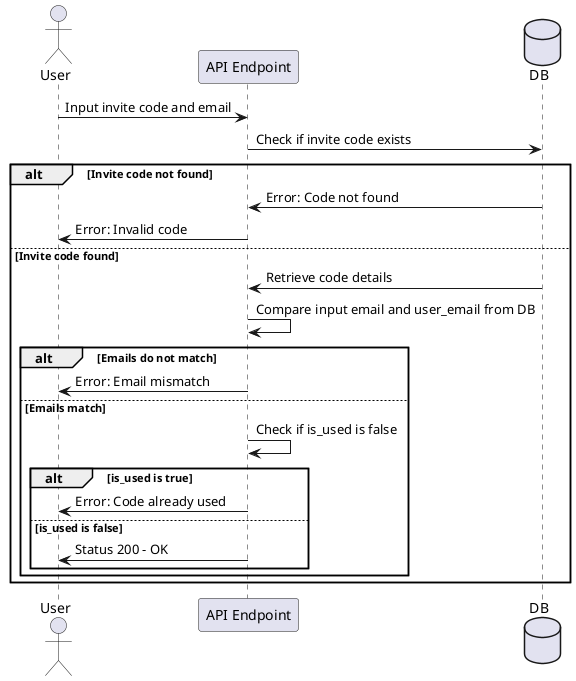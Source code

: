 @startuml
actor User
participant "API Endpoint" as API
database DB

User -> API: Input invite code and email
API -> DB: Check if invite code exists
alt Invite code not found
    DB -> API: Error: Code not found
    API -> User: Error: Invalid code
else Invite code found
    DB -> API: Retrieve code details
    API -> API: Compare input email and user_email from DB
    alt Emails do not match
        API -> User: Error: Email mismatch
    else Emails match
        API -> API: Check if is_used is false
        alt is_used is true
            API -> User: Error: Code already used
        else is_used is false
            API -> User: Status 200 - OK
        end
    end
end
@enduml